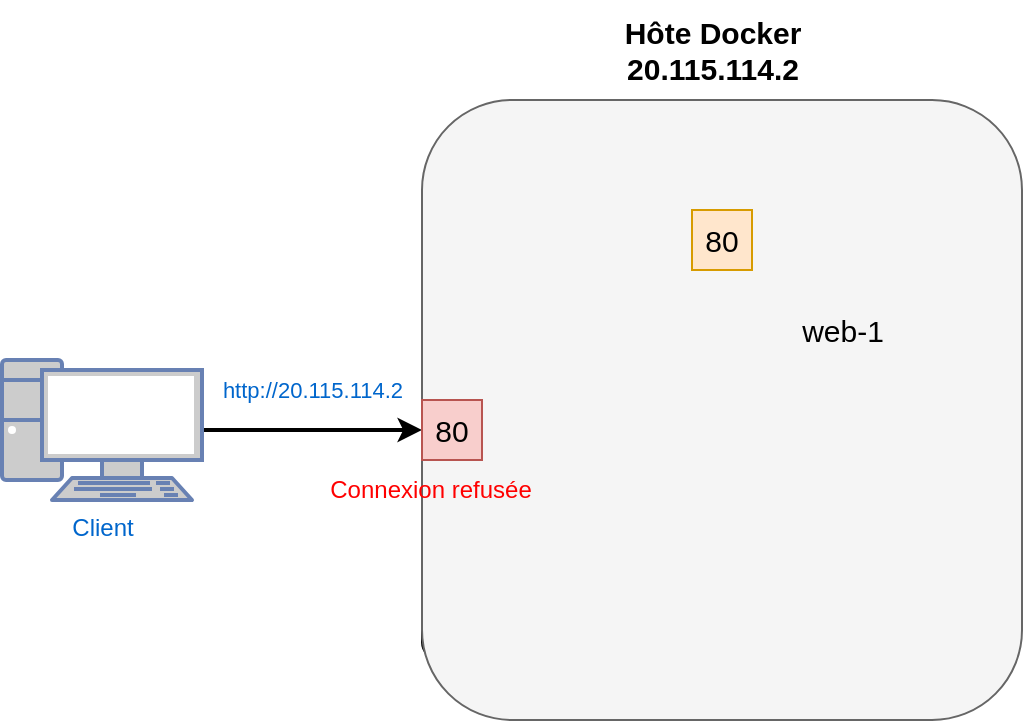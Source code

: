 <mxfile version="20.5.1" type="github"><diagram id="1-IixWCFUn2tuyzyOHt9" name="Page-1"><mxGraphModel dx="1356" dy="744" grid="1" gridSize="10" guides="1" tooltips="1" connect="1" arrows="1" fold="1" page="1" pageScale="1" pageWidth="827" pageHeight="1169" math="0" shadow="0"><root><mxCell id="0"/><mxCell id="1" parent="0"/><mxCell id="Vwl0CFEYBXbnMeUC5U7I-1" value="" style="rounded=1;whiteSpace=wrap;html=1;" parent="1" vertex="1"><mxGeometry x="350" y="380" width="120" height="60" as="geometry"/></mxCell><mxCell id="Vwl0CFEYBXbnMeUC5U7I-2" value="" style="rounded=1;whiteSpace=wrap;html=1;fillColor=#f5f5f5;fontColor=#333333;strokeColor=#666666;" parent="1" vertex="1"><mxGeometry x="350" y="160" width="300" height="310" as="geometry"/></mxCell><mxCell id="Vwl0CFEYBXbnMeUC5U7I-4" value="&lt;b&gt;&lt;font style=&quot;font-size: 15px;&quot;&gt;Hôte Docker&lt;br&gt;20.115.114.2&lt;br&gt;&lt;/font&gt;&lt;/b&gt;" style="text;html=1;align=center;verticalAlign=middle;resizable=0;points=[];autosize=1;strokeColor=none;fillColor=none;" parent="1" vertex="1"><mxGeometry x="440" y="110" width="110" height="50" as="geometry"/></mxCell><mxCell id="Vwl0CFEYBXbnMeUC5U7I-5" value="" style="shape=image;html=1;verticalAlign=top;verticalLabelPosition=bottom;labelBackgroundColor=#ffffff;imageAspect=0;aspect=fixed;image=https://cdn1.iconfinder.com/data/icons/unicons-line-vol-3/24/docker-128.png;fontSize=15;" parent="1" vertex="1"><mxGeometry x="510" y="170" width="120" height="120" as="geometry"/></mxCell><mxCell id="Vwl0CFEYBXbnMeUC5U7I-6" value="80" style="rounded=0;whiteSpace=wrap;html=1;fontSize=15;fillColor=#ffe6cc;strokeColor=#d79b00;" parent="1" vertex="1"><mxGeometry x="485" y="215" width="30" height="30" as="geometry"/></mxCell><mxCell id="hq8VxPPfzZFRpM9_bYw--1" value="web-1" style="text;html=1;align=center;verticalAlign=middle;resizable=0;points=[];autosize=1;strokeColor=none;fillColor=none;fontSize=15;" parent="1" vertex="1"><mxGeometry x="530" y="260" width="60" height="30" as="geometry"/></mxCell><mxCell id="hq8VxPPfzZFRpM9_bYw--6" value="80" style="rounded=0;whiteSpace=wrap;html=1;fontSize=15;fillColor=#ffe6cc;strokeColor=#d79b00;" parent="1" vertex="1"><mxGeometry x="485" y="215" width="30" height="30" as="geometry"/></mxCell><mxCell id="K5-bdrWxwl-e9Q7_m0aP-1" style="edgeStyle=orthogonalEdgeStyle;rounded=0;orthogonalLoop=1;jettySize=auto;html=1;strokeWidth=2;entryX=0;entryY=0.5;entryDx=0;entryDy=0;" edge="1" parent="1" source="hq8VxPPfzZFRpM9_bYw--21" target="K5-bdrWxwl-e9Q7_m0aP-8"><mxGeometry relative="1" as="geometry"><mxPoint x="340" y="325" as="targetPoint"/></mxGeometry></mxCell><mxCell id="hq8VxPPfzZFRpM9_bYw--21" value="Client&lt;br&gt;" style="fontColor=#0066CC;verticalAlign=top;verticalLabelPosition=bottom;labelPosition=center;align=center;html=1;outlineConnect=0;fillColor=#CCCCCC;strokeColor=#6881B3;gradientColor=none;gradientDirection=north;strokeWidth=2;shape=mxgraph.networks.pc;fontSize=12;" parent="1" vertex="1"><mxGeometry x="140" y="290" width="100" height="70" as="geometry"/></mxCell><mxCell id="K5-bdrWxwl-e9Q7_m0aP-7" value="&lt;font size=&quot;1&quot; style=&quot;&quot;&gt;&lt;span style=&quot;color: rgb(0, 102, 204); font-size: 11px;&quot;&gt;http://20.115.114.2&lt;/span&gt;&lt;/font&gt;" style="text;html=1;align=center;verticalAlign=middle;resizable=0;points=[];autosize=1;strokeColor=none;fillColor=none;fontSize=12;rotation=0;" vertex="1" parent="1"><mxGeometry x="240" y="290" width="110" height="30" as="geometry"/></mxCell><mxCell id="K5-bdrWxwl-e9Q7_m0aP-8" value="80" style="rounded=0;whiteSpace=wrap;html=1;fontSize=15;fillColor=#f8cecc;strokeColor=#b85450;" vertex="1" parent="1"><mxGeometry x="350" y="310" width="30" height="30" as="geometry"/></mxCell><mxCell id="K5-bdrWxwl-e9Q7_m0aP-13" value="&lt;font color=&quot;#ff0000&quot;&gt;Connexion refusée&lt;/font&gt;" style="text;html=1;align=center;verticalAlign=middle;resizable=0;points=[];autosize=1;strokeColor=none;fillColor=none;" vertex="1" parent="1"><mxGeometry x="294" y="340" width="120" height="30" as="geometry"/></mxCell></root></mxGraphModel></diagram></mxfile>